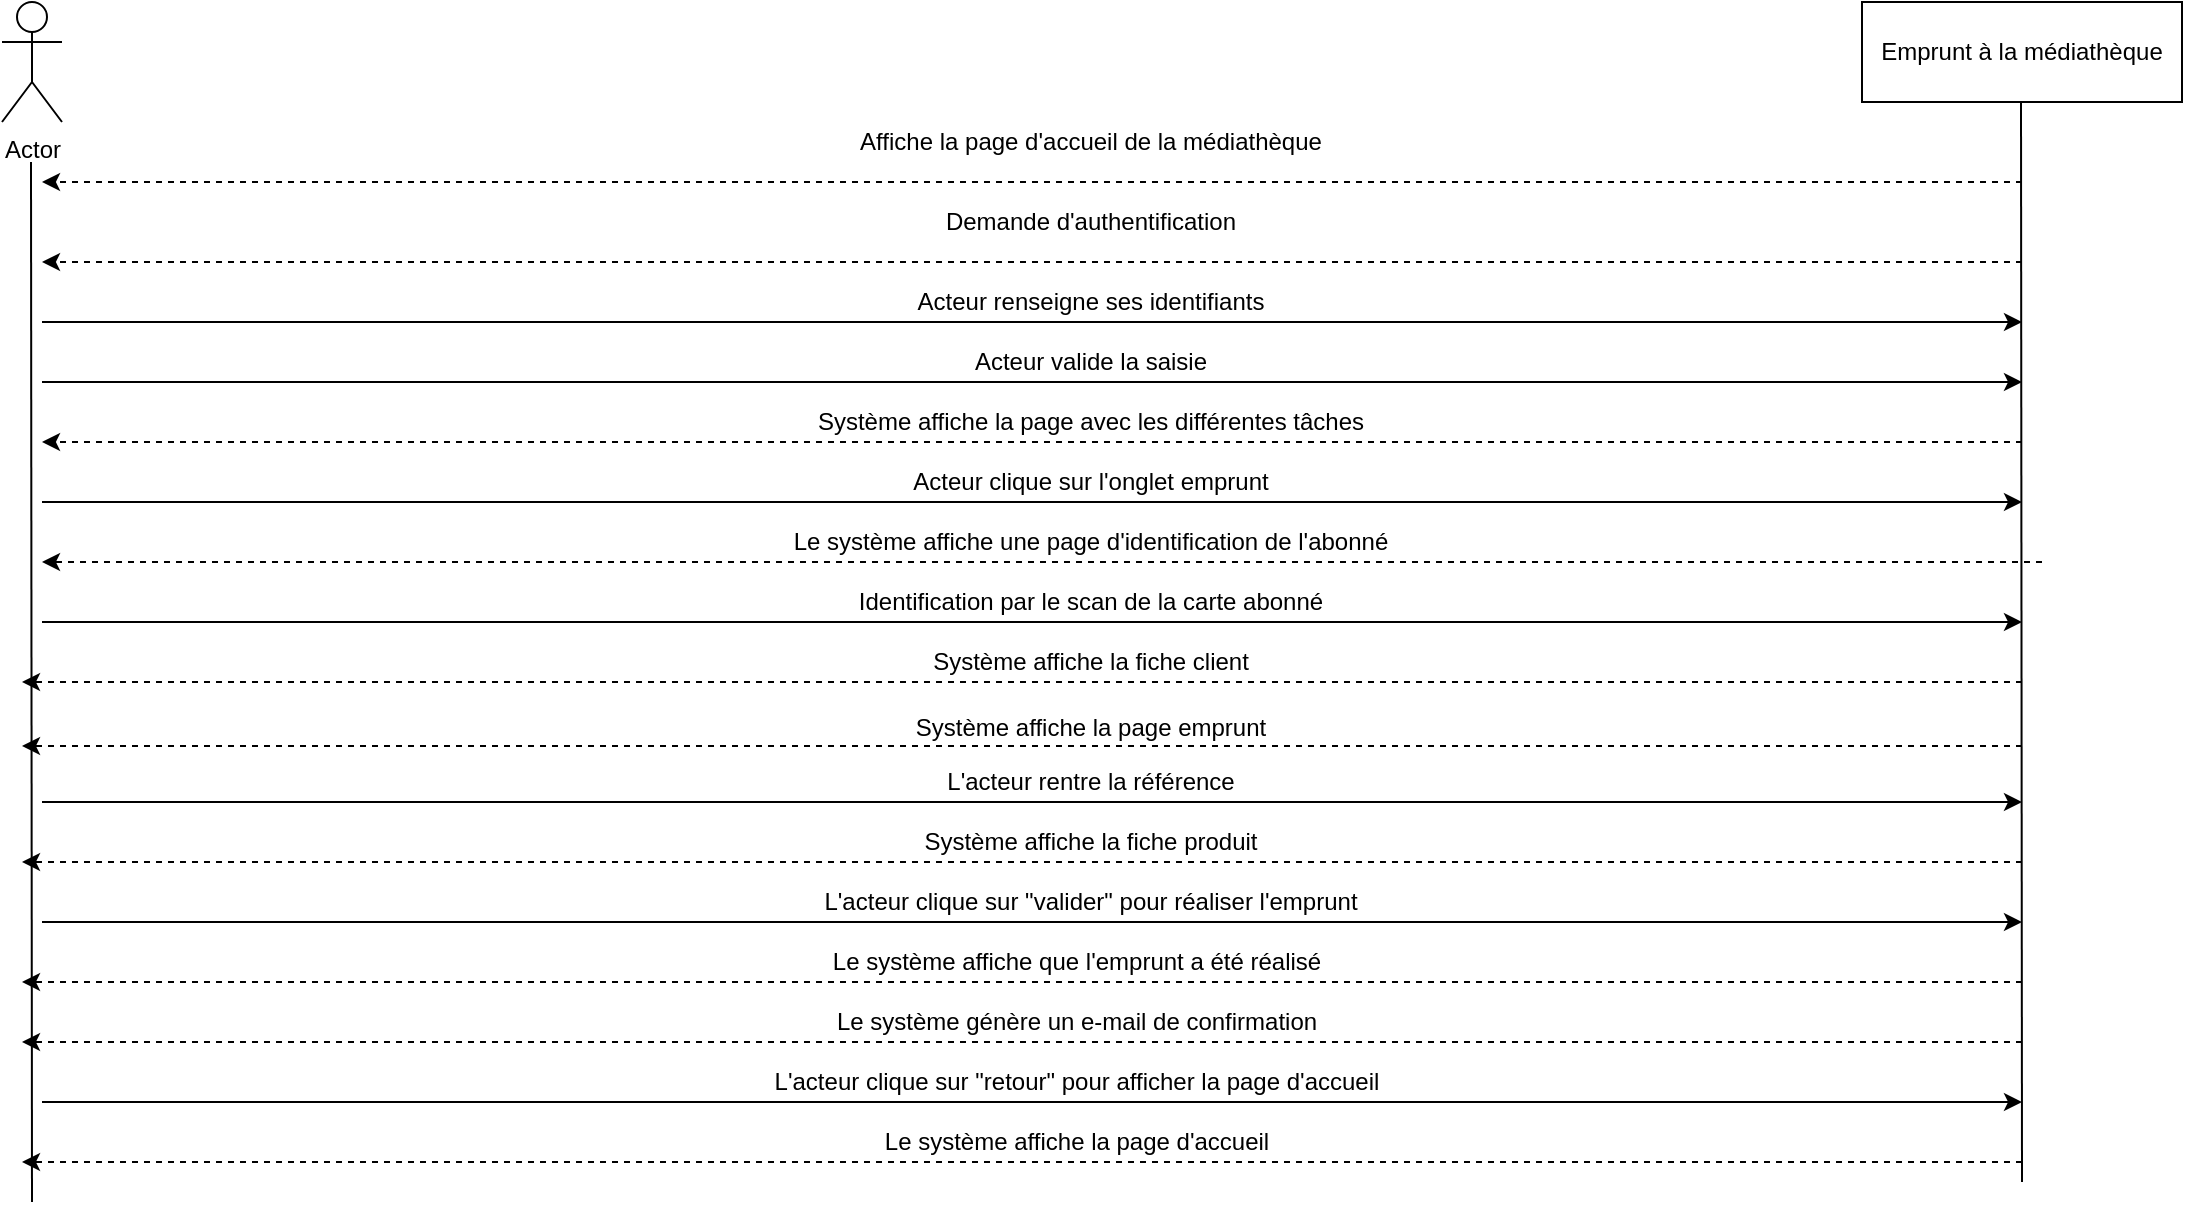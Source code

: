 <mxfile version="13.1.5" type="device"><diagram name="Page-1" id="e7e014a7-5840-1c2e-5031-d8a46d1fe8dd"><mxGraphModel dx="1422" dy="763" grid="1" gridSize="10" guides="1" tooltips="1" connect="1" arrows="1" fold="1" page="1" pageScale="1" pageWidth="1169" pageHeight="826" background="#ffffff" math="0" shadow="0"><root><mxCell id="0"/><mxCell id="1" parent="0"/><mxCell id="vrBTLn8OrW78p5O31Ii0-41" value="Actor" style="shape=umlActor;verticalLabelPosition=bottom;labelBackgroundColor=#ffffff;verticalAlign=top;html=1;outlineConnect=0;" vertex="1" parent="1"><mxGeometry x="40" y="40" width="30" height="60" as="geometry"/></mxCell><mxCell id="vrBTLn8OrW78p5O31Ii0-42" value="" style="endArrow=none;html=1;" edge="1" parent="1"><mxGeometry width="50" height="50" relative="1" as="geometry"><mxPoint x="55" y="640" as="sourcePoint"/><mxPoint x="54.5" y="120" as="targetPoint"/></mxGeometry></mxCell><mxCell id="vrBTLn8OrW78p5O31Ii0-43" value="Emprunt à la médiathèque" style="rounded=0;whiteSpace=wrap;html=1;" vertex="1" parent="1"><mxGeometry x="970" y="40" width="160" height="50" as="geometry"/></mxCell><mxCell id="vrBTLn8OrW78p5O31Ii0-44" value="" style="endArrow=none;html=1;" edge="1" parent="1"><mxGeometry width="50" height="50" relative="1" as="geometry"><mxPoint x="1050" y="630" as="sourcePoint"/><mxPoint x="1049.5" y="90" as="targetPoint"/></mxGeometry></mxCell><mxCell id="vrBTLn8OrW78p5O31Ii0-48" value="" style="endArrow=classic;html=1;dashed=1;" edge="1" parent="1"><mxGeometry width="50" height="50" relative="1" as="geometry"><mxPoint x="1050" y="130" as="sourcePoint"/><mxPoint x="60" y="130" as="targetPoint"/></mxGeometry></mxCell><mxCell id="vrBTLn8OrW78p5O31Ii0-49" value="Affiche la page d'accueil de la médiathèque" style="text;html=1;strokeColor=none;fillColor=none;align=center;verticalAlign=middle;whiteSpace=wrap;rounded=0;" vertex="1" parent="1"><mxGeometry x="427" y="100" width="315" height="20" as="geometry"/></mxCell><mxCell id="vrBTLn8OrW78p5O31Ii0-50" value="" style="endArrow=classic;html=1;dashed=1;" edge="1" parent="1"><mxGeometry width="50" height="50" relative="1" as="geometry"><mxPoint x="1050" y="170" as="sourcePoint"/><mxPoint x="60" y="170" as="targetPoint"/></mxGeometry></mxCell><mxCell id="vrBTLn8OrW78p5O31Ii0-51" value="Demande d'authentification" style="text;html=1;strokeColor=none;fillColor=none;align=center;verticalAlign=middle;whiteSpace=wrap;rounded=0;" vertex="1" parent="1"><mxGeometry x="427" y="140" width="315" height="20" as="geometry"/></mxCell><mxCell id="vrBTLn8OrW78p5O31Ii0-53" value="" style="endArrow=classic;html=1;" edge="1" parent="1"><mxGeometry width="50" height="50" relative="1" as="geometry"><mxPoint x="60" y="200" as="sourcePoint"/><mxPoint x="1050" y="200" as="targetPoint"/></mxGeometry></mxCell><mxCell id="vrBTLn8OrW78p5O31Ii0-54" value="Acteur renseigne ses identifiants" style="text;html=1;strokeColor=none;fillColor=none;align=center;verticalAlign=middle;whiteSpace=wrap;rounded=0;" vertex="1" parent="1"><mxGeometry x="427" y="180" width="315" height="20" as="geometry"/></mxCell><mxCell id="vrBTLn8OrW78p5O31Ii0-55" value="" style="endArrow=classic;html=1;" edge="1" parent="1"><mxGeometry width="50" height="50" relative="1" as="geometry"><mxPoint x="60" y="230" as="sourcePoint"/><mxPoint x="1050" y="230" as="targetPoint"/></mxGeometry></mxCell><mxCell id="vrBTLn8OrW78p5O31Ii0-56" value="Acteur valide la saisie" style="text;html=1;strokeColor=none;fillColor=none;align=center;verticalAlign=middle;whiteSpace=wrap;rounded=0;" vertex="1" parent="1"><mxGeometry x="427" y="210" width="315" height="20" as="geometry"/></mxCell><mxCell id="vrBTLn8OrW78p5O31Ii0-57" value="" style="endArrow=classic;html=1;dashed=1;" edge="1" parent="1"><mxGeometry width="50" height="50" relative="1" as="geometry"><mxPoint x="1050" y="260" as="sourcePoint"/><mxPoint x="60" y="260" as="targetPoint"/></mxGeometry></mxCell><mxCell id="vrBTLn8OrW78p5O31Ii0-58" value="Système affiche la page avec les différentes tâches" style="text;html=1;strokeColor=none;fillColor=none;align=center;verticalAlign=middle;whiteSpace=wrap;rounded=0;" vertex="1" parent="1"><mxGeometry x="427" y="240" width="315" height="20" as="geometry"/></mxCell><mxCell id="vrBTLn8OrW78p5O31Ii0-59" value="" style="endArrow=classic;html=1;" edge="1" parent="1"><mxGeometry width="50" height="50" relative="1" as="geometry"><mxPoint x="60" y="290" as="sourcePoint"/><mxPoint x="1050" y="290" as="targetPoint"/></mxGeometry></mxCell><mxCell id="vrBTLn8OrW78p5O31Ii0-60" value="Acteur clique sur l'onglet emprunt" style="text;html=1;strokeColor=none;fillColor=none;align=center;verticalAlign=middle;whiteSpace=wrap;rounded=0;" vertex="1" parent="1"><mxGeometry x="427" y="270" width="315" height="20" as="geometry"/></mxCell><mxCell id="vrBTLn8OrW78p5O31Ii0-61" value="" style="endArrow=classic;html=1;dashed=1;" edge="1" parent="1"><mxGeometry width="50" height="50" relative="1" as="geometry"><mxPoint x="1060" y="320" as="sourcePoint"/><mxPoint x="60" y="320" as="targetPoint"/></mxGeometry></mxCell><mxCell id="vrBTLn8OrW78p5O31Ii0-62" value="Le système affiche une page d'identification de l'abonné" style="text;html=1;strokeColor=none;fillColor=none;align=center;verticalAlign=middle;whiteSpace=wrap;rounded=0;" vertex="1" parent="1"><mxGeometry x="427" y="300" width="315" height="20" as="geometry"/></mxCell><mxCell id="vrBTLn8OrW78p5O31Ii0-63" value="" style="endArrow=classic;html=1;" edge="1" parent="1"><mxGeometry width="50" height="50" relative="1" as="geometry"><mxPoint x="60" y="350" as="sourcePoint"/><mxPoint x="1050" y="350" as="targetPoint"/></mxGeometry></mxCell><mxCell id="vrBTLn8OrW78p5O31Ii0-64" value="Identification par le scan de la carte abonné" style="text;html=1;strokeColor=none;fillColor=none;align=center;verticalAlign=middle;whiteSpace=wrap;rounded=0;" vertex="1" parent="1"><mxGeometry x="427" y="330" width="315" height="20" as="geometry"/></mxCell><mxCell id="vrBTLn8OrW78p5O31Ii0-65" value="" style="endArrow=classic;html=1;dashed=1;" edge="1" parent="1"><mxGeometry width="50" height="50" relative="1" as="geometry"><mxPoint x="1050" y="380" as="sourcePoint"/><mxPoint x="50" y="380" as="targetPoint"/></mxGeometry></mxCell><mxCell id="vrBTLn8OrW78p5O31Ii0-66" value="Système affiche la fiche client" style="text;html=1;strokeColor=none;fillColor=none;align=center;verticalAlign=middle;whiteSpace=wrap;rounded=0;" vertex="1" parent="1"><mxGeometry x="427" y="360" width="315" height="20" as="geometry"/></mxCell><mxCell id="vrBTLn8OrW78p5O31Ii0-67" value="" style="endArrow=classic;html=1;dashed=1;" edge="1" parent="1"><mxGeometry width="50" height="50" relative="1" as="geometry"><mxPoint x="1050" y="412" as="sourcePoint"/><mxPoint x="50" y="412" as="targetPoint"/></mxGeometry></mxCell><mxCell id="vrBTLn8OrW78p5O31Ii0-68" value="Système affiche la page emprunt" style="text;html=1;strokeColor=none;fillColor=none;align=center;verticalAlign=middle;whiteSpace=wrap;rounded=0;" vertex="1" parent="1"><mxGeometry x="427" y="393" width="315" height="20" as="geometry"/></mxCell><mxCell id="vrBTLn8OrW78p5O31Ii0-69" value="" style="endArrow=classic;html=1;" edge="1" parent="1"><mxGeometry width="50" height="50" relative="1" as="geometry"><mxPoint x="60" y="440" as="sourcePoint"/><mxPoint x="1050" y="440" as="targetPoint"/></mxGeometry></mxCell><mxCell id="vrBTLn8OrW78p5O31Ii0-70" value="L'acteur rentre la référence" style="text;html=1;strokeColor=none;fillColor=none;align=center;verticalAlign=middle;whiteSpace=wrap;rounded=0;" vertex="1" parent="1"><mxGeometry x="427" y="420" width="315" height="20" as="geometry"/></mxCell><mxCell id="vrBTLn8OrW78p5O31Ii0-71" value="" style="endArrow=classic;html=1;dashed=1;" edge="1" parent="1"><mxGeometry width="50" height="50" relative="1" as="geometry"><mxPoint x="1050" y="470" as="sourcePoint"/><mxPoint x="50" y="470" as="targetPoint"/></mxGeometry></mxCell><mxCell id="vrBTLn8OrW78p5O31Ii0-72" value="Système affiche la fiche produit" style="text;html=1;strokeColor=none;fillColor=none;align=center;verticalAlign=middle;whiteSpace=wrap;rounded=0;" vertex="1" parent="1"><mxGeometry x="427" y="450" width="315" height="20" as="geometry"/></mxCell><mxCell id="vrBTLn8OrW78p5O31Ii0-73" value="" style="endArrow=classic;html=1;" edge="1" parent="1"><mxGeometry width="50" height="50" relative="1" as="geometry"><mxPoint x="60" y="500" as="sourcePoint"/><mxPoint x="1050" y="500" as="targetPoint"/></mxGeometry></mxCell><mxCell id="vrBTLn8OrW78p5O31Ii0-74" value="L'acteur clique sur &quot;valider&quot; pour réaliser l'emprunt" style="text;html=1;strokeColor=none;fillColor=none;align=center;verticalAlign=middle;whiteSpace=wrap;rounded=0;" vertex="1" parent="1"><mxGeometry x="427" y="480" width="315" height="20" as="geometry"/></mxCell><mxCell id="vrBTLn8OrW78p5O31Ii0-75" value="" style="endArrow=classic;html=1;dashed=1;" edge="1" parent="1"><mxGeometry width="50" height="50" relative="1" as="geometry"><mxPoint x="1050" y="530" as="sourcePoint"/><mxPoint x="50" y="530" as="targetPoint"/></mxGeometry></mxCell><mxCell id="vrBTLn8OrW78p5O31Ii0-76" value="Le système affiche que l'emprunt a été réalisé" style="text;html=1;strokeColor=none;fillColor=none;align=center;verticalAlign=middle;whiteSpace=wrap;rounded=0;" vertex="1" parent="1"><mxGeometry x="420" y="510" width="315" height="20" as="geometry"/></mxCell><mxCell id="vrBTLn8OrW78p5O31Ii0-77" value="" style="endArrow=classic;html=1;dashed=1;" edge="1" parent="1"><mxGeometry width="50" height="50" relative="1" as="geometry"><mxPoint x="1050" y="560" as="sourcePoint"/><mxPoint x="50" y="560" as="targetPoint"/></mxGeometry></mxCell><mxCell id="vrBTLn8OrW78p5O31Ii0-80" value="L'acteur clique sur &quot;retour&quot; pour afficher la page d'accueil" style="text;html=1;strokeColor=none;fillColor=none;align=center;verticalAlign=middle;whiteSpace=wrap;rounded=0;" vertex="1" parent="1"><mxGeometry x="420" y="570" width="315" height="20" as="geometry"/></mxCell><mxCell id="vrBTLn8OrW78p5O31Ii0-81" value="" style="endArrow=classic;html=1;" edge="1" parent="1"><mxGeometry width="50" height="50" relative="1" as="geometry"><mxPoint x="60" y="590" as="sourcePoint"/><mxPoint x="1050" y="590" as="targetPoint"/></mxGeometry></mxCell><mxCell id="vrBTLn8OrW78p5O31Ii0-82" value="Le système génère un e-mail de confirmation" style="text;html=1;strokeColor=none;fillColor=none;align=center;verticalAlign=middle;whiteSpace=wrap;rounded=0;" vertex="1" parent="1"><mxGeometry x="420" y="540" width="315" height="20" as="geometry"/></mxCell><mxCell id="vrBTLn8OrW78p5O31Ii0-83" value="" style="endArrow=classic;html=1;dashed=1;" edge="1" parent="1"><mxGeometry width="50" height="50" relative="1" as="geometry"><mxPoint x="1050" y="620" as="sourcePoint"/><mxPoint x="50" y="620" as="targetPoint"/></mxGeometry></mxCell><mxCell id="vrBTLn8OrW78p5O31Ii0-84" value="Le système affiche la page d'accueil" style="text;html=1;strokeColor=none;fillColor=none;align=center;verticalAlign=middle;whiteSpace=wrap;rounded=0;" vertex="1" parent="1"><mxGeometry x="420" y="600" width="315" height="20" as="geometry"/></mxCell></root></mxGraphModel></diagram></mxfile>